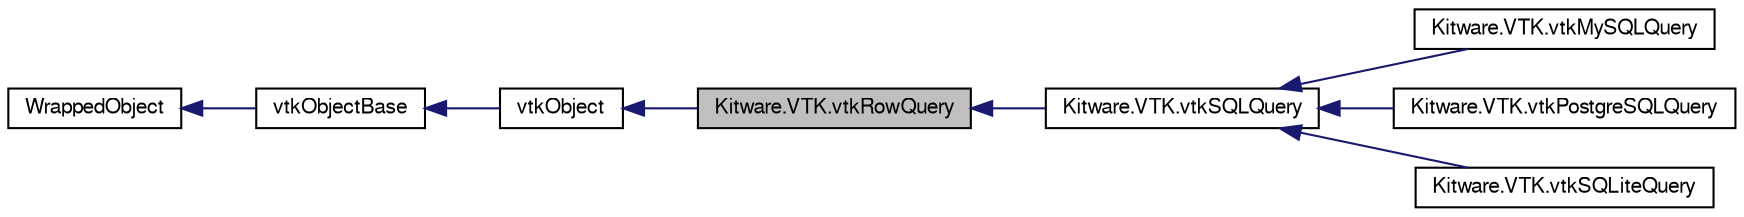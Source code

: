 digraph G
{
  bgcolor="transparent";
  edge [fontname="FreeSans",fontsize="10",labelfontname="FreeSans",labelfontsize="10"];
  node [fontname="FreeSans",fontsize="10",shape=record];
  rankdir="LR";
  Node1 [label="Kitware.VTK.vtkRowQuery",height=0.2,width=0.4,color="black", fillcolor="grey75", style="filled" fontcolor="black"];
  Node2 -> Node1 [dir="back",color="midnightblue",fontsize="10",style="solid",fontname="FreeSans"];
  Node2 [label="vtkObject",height=0.2,width=0.4,color="black",URL="$class_kitware_1_1_v_t_k_1_1vtk_object.html",tooltip="vtkObject - abstract base class for most VTK objects"];
  Node3 -> Node2 [dir="back",color="midnightblue",fontsize="10",style="solid",fontname="FreeSans"];
  Node3 [label="vtkObjectBase",height=0.2,width=0.4,color="black",URL="$class_kitware_1_1_v_t_k_1_1vtk_object_base.html",tooltip="vtkObjectBase - abstract base class for most VTK objects"];
  Node4 -> Node3 [dir="back",color="midnightblue",fontsize="10",style="solid",fontname="FreeSans"];
  Node4 [label="WrappedObject",height=0.2,width=0.4,color="black",URL="$class_kitware_1_1_v_t_k_1_1_wrapped_object.html",tooltip="Base class for all the mummy wrapped classes in Kitware.VTK."];
  Node1 -> Node5 [dir="back",color="midnightblue",fontsize="10",style="solid",fontname="FreeSans"];
  Node5 [label="Kitware.VTK.vtkSQLQuery",height=0.2,width=0.4,color="black",URL="$class_kitware_1_1_v_t_k_1_1vtk_s_q_l_query.html",tooltip="vtkSQLQuery - executes an sql query and retrieves results"];
  Node5 -> Node6 [dir="back",color="midnightblue",fontsize="10",style="solid",fontname="FreeSans"];
  Node6 [label="Kitware.VTK.vtkMySQLQuery",height=0.2,width=0.4,color="black",URL="$class_kitware_1_1_v_t_k_1_1vtk_my_s_q_l_query.html",tooltip="vtkMySQLQuery - vtkSQLQuery implementation for MySQL databases"];
  Node5 -> Node7 [dir="back",color="midnightblue",fontsize="10",style="solid",fontname="FreeSans"];
  Node7 [label="Kitware.VTK.vtkPostgreSQLQuery",height=0.2,width=0.4,color="black",URL="$class_kitware_1_1_v_t_k_1_1vtk_postgre_s_q_l_query.html",tooltip="vtkPostgreSQLQuery - vtkSQLQuery implementation for PostgreSQL databases"];
  Node5 -> Node8 [dir="back",color="midnightblue",fontsize="10",style="solid",fontname="FreeSans"];
  Node8 [label="Kitware.VTK.vtkSQLiteQuery",height=0.2,width=0.4,color="black",URL="$class_kitware_1_1_v_t_k_1_1vtk_s_q_lite_query.html",tooltip="vtkSQLiteQuery - vtkSQLQuery implementation for SQLite databases"];
}
